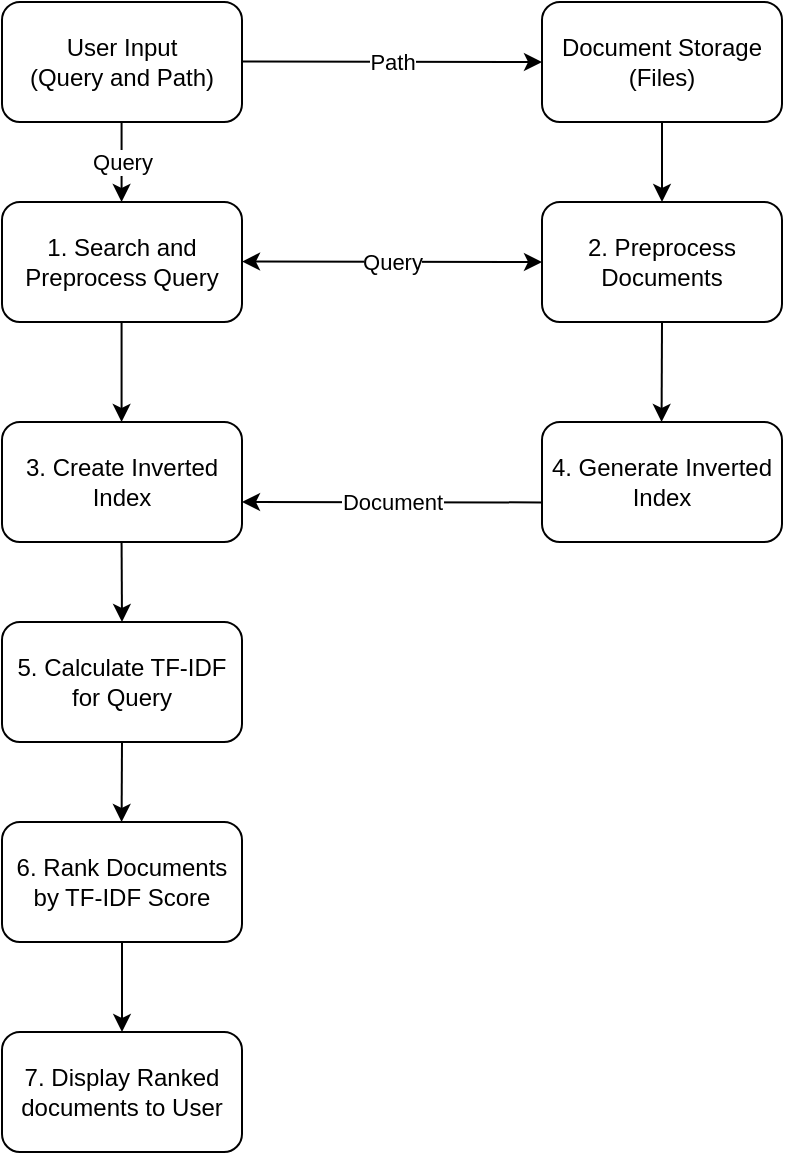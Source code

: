 <mxfile version="24.7.17">
  <diagram name="Page-1" id="siX0cTwjrGp8zKuslVbq">
    <mxGraphModel dx="1400" dy="575" grid="1" gridSize="10" guides="1" tooltips="1" connect="1" arrows="1" fold="1" page="1" pageScale="1" pageWidth="827" pageHeight="1169" math="0" shadow="0">
      <root>
        <mxCell id="0" />
        <mxCell id="1" parent="0" />
        <mxCell id="rCkbryS9UeWEup9spOi4-1" value="User Input&lt;div&gt;(Query and Path)&lt;/div&gt;" style="rounded=1;whiteSpace=wrap;html=1;" vertex="1" parent="1">
          <mxGeometry x="110" y="10" width="120" height="60" as="geometry" />
        </mxCell>
        <mxCell id="rCkbryS9UeWEup9spOi4-2" value="4. Generate Inverted Index" style="rounded=1;whiteSpace=wrap;html=1;" vertex="1" parent="1">
          <mxGeometry x="380" y="220" width="120" height="60" as="geometry" />
        </mxCell>
        <mxCell id="rCkbryS9UeWEup9spOi4-3" value="2. Preprocess Documents" style="rounded=1;whiteSpace=wrap;html=1;" vertex="1" parent="1">
          <mxGeometry x="380" y="110" width="120" height="60" as="geometry" />
        </mxCell>
        <mxCell id="rCkbryS9UeWEup9spOi4-4" value="Document Storage (Files)" style="rounded=1;whiteSpace=wrap;html=1;" vertex="1" parent="1">
          <mxGeometry x="380" y="10" width="120" height="60" as="geometry" />
        </mxCell>
        <mxCell id="rCkbryS9UeWEup9spOi4-5" value="&lt;span class=&quot;hljs-number&quot;&gt;7.&lt;/span&gt; Display Ranked documents &lt;span class=&quot;hljs-keyword&quot;&gt;to&lt;/span&gt; &lt;span class=&quot;hljs-keyword&quot;&gt;User&lt;/span&gt;" style="rounded=1;whiteSpace=wrap;html=1;" vertex="1" parent="1">
          <mxGeometry x="110" y="525" width="120" height="60" as="geometry" />
        </mxCell>
        <mxCell id="rCkbryS9UeWEup9spOi4-6" value="&lt;span class=&quot;hljs-number&quot;&gt;6.&lt;/span&gt; Rank Documents b&lt;span class=&quot;hljs-keyword&quot;&gt;y&lt;/span&gt; TF&lt;span class=&quot;hljs-operator&quot;&gt;-&lt;/span&gt;IDF Score" style="rounded=1;whiteSpace=wrap;html=1;" vertex="1" parent="1">
          <mxGeometry x="110" y="420" width="120" height="60" as="geometry" />
        </mxCell>
        <mxCell id="rCkbryS9UeWEup9spOi4-7" value="&lt;span class=&quot;hljs-number&quot;&gt;5.&lt;/span&gt; Calculate TF&lt;span class=&quot;hljs-operator&quot;&gt;-&lt;/span&gt;IDF for Query" style="rounded=1;whiteSpace=wrap;html=1;" vertex="1" parent="1">
          <mxGeometry x="110" y="320" width="120" height="60" as="geometry" />
        </mxCell>
        <mxCell id="rCkbryS9UeWEup9spOi4-8" value="&lt;span class=&quot;hljs-number&quot;&gt;3.&lt;/span&gt; &lt;span class=&quot;hljs-keyword&quot;&gt;Create&lt;/span&gt; Inverted Index" style="rounded=1;whiteSpace=wrap;html=1;" vertex="1" parent="1">
          <mxGeometry x="110" y="220" width="120" height="60" as="geometry" />
        </mxCell>
        <mxCell id="rCkbryS9UeWEup9spOi4-9" value="1. Search and Preprocess Query" style="rounded=1;whiteSpace=wrap;html=1;" vertex="1" parent="1">
          <mxGeometry x="110" y="110" width="120" height="60" as="geometry" />
        </mxCell>
        <mxCell id="rCkbryS9UeWEup9spOi4-10" value="" style="endArrow=classic;html=1;rounded=0;entryX=0;entryY=0.5;entryDx=0;entryDy=0;" edge="1" parent="1" target="rCkbryS9UeWEup9spOi4-4">
          <mxGeometry relative="1" as="geometry">
            <mxPoint x="230" y="39.79" as="sourcePoint" />
            <mxPoint x="330" y="39.79" as="targetPoint" />
          </mxGeometry>
        </mxCell>
        <mxCell id="rCkbryS9UeWEup9spOi4-11" value="Path" style="edgeLabel;resizable=0;html=1;;align=center;verticalAlign=middle;" connectable="0" vertex="1" parent="rCkbryS9UeWEup9spOi4-10">
          <mxGeometry relative="1" as="geometry" />
        </mxCell>
        <mxCell id="rCkbryS9UeWEup9spOi4-12" value="" style="endArrow=classic;html=1;rounded=0;" edge="1" parent="1">
          <mxGeometry relative="1" as="geometry">
            <mxPoint x="169.79" y="70" as="sourcePoint" />
            <mxPoint x="169.79" y="110" as="targetPoint" />
          </mxGeometry>
        </mxCell>
        <mxCell id="rCkbryS9UeWEup9spOi4-13" value="Query" style="edgeLabel;resizable=0;html=1;;align=center;verticalAlign=middle;" connectable="0" vertex="1" parent="rCkbryS9UeWEup9spOi4-12">
          <mxGeometry relative="1" as="geometry" />
        </mxCell>
        <mxCell id="rCkbryS9UeWEup9spOi4-14" value="" style="endArrow=classic;startArrow=classic;html=1;rounded=0;entryX=0;entryY=0.5;entryDx=0;entryDy=0;" edge="1" parent="1" target="rCkbryS9UeWEup9spOi4-3">
          <mxGeometry relative="1" as="geometry">
            <mxPoint x="230" y="139.79" as="sourcePoint" />
            <mxPoint x="330" y="139.79" as="targetPoint" />
          </mxGeometry>
        </mxCell>
        <mxCell id="rCkbryS9UeWEup9spOi4-15" value="Query" style="edgeLabel;resizable=0;html=1;;align=center;verticalAlign=middle;" connectable="0" vertex="1" parent="rCkbryS9UeWEup9spOi4-14">
          <mxGeometry relative="1" as="geometry" />
        </mxCell>
        <mxCell id="rCkbryS9UeWEup9spOi4-17" value="" style="endArrow=classic;html=1;rounded=0;entryX=0;entryY=0.5;entryDx=0;entryDy=0;" edge="1" parent="1">
          <mxGeometry relative="1" as="geometry">
            <mxPoint x="380" y="260.21" as="sourcePoint" />
            <mxPoint x="230" y="260" as="targetPoint" />
          </mxGeometry>
        </mxCell>
        <mxCell id="rCkbryS9UeWEup9spOi4-18" value="Document" style="edgeLabel;resizable=0;html=1;;align=center;verticalAlign=middle;" connectable="0" vertex="1" parent="rCkbryS9UeWEup9spOi4-17">
          <mxGeometry relative="1" as="geometry" />
        </mxCell>
        <mxCell id="rCkbryS9UeWEup9spOi4-19" value="" style="endArrow=classic;html=1;rounded=0;" edge="1" parent="1">
          <mxGeometry width="50" height="50" relative="1" as="geometry">
            <mxPoint x="169.79" y="170" as="sourcePoint" />
            <mxPoint x="169.79" y="220" as="targetPoint" />
          </mxGeometry>
        </mxCell>
        <mxCell id="rCkbryS9UeWEup9spOi4-20" value="" style="endArrow=classic;html=1;rounded=0;" edge="1" parent="1">
          <mxGeometry width="50" height="50" relative="1" as="geometry">
            <mxPoint x="169.79" y="280" as="sourcePoint" />
            <mxPoint x="170" y="320" as="targetPoint" />
          </mxGeometry>
        </mxCell>
        <mxCell id="rCkbryS9UeWEup9spOi4-21" value="" style="endArrow=classic;html=1;rounded=0;" edge="1" parent="1">
          <mxGeometry width="50" height="50" relative="1" as="geometry">
            <mxPoint x="170" y="380" as="sourcePoint" />
            <mxPoint x="169.79" y="420" as="targetPoint" />
          </mxGeometry>
        </mxCell>
        <mxCell id="rCkbryS9UeWEup9spOi4-22" value="" style="endArrow=classic;html=1;rounded=0;exitX=0.5;exitY=1;exitDx=0;exitDy=0;" edge="1" parent="1" source="rCkbryS9UeWEup9spOi4-6">
          <mxGeometry width="50" height="50" relative="1" as="geometry">
            <mxPoint x="170.21" y="485" as="sourcePoint" />
            <mxPoint x="170" y="525" as="targetPoint" />
          </mxGeometry>
        </mxCell>
        <mxCell id="rCkbryS9UeWEup9spOi4-23" value="" style="endArrow=classic;html=1;rounded=0;exitX=0.5;exitY=1;exitDx=0;exitDy=0;" edge="1" parent="1" source="rCkbryS9UeWEup9spOi4-3">
          <mxGeometry width="50" height="50" relative="1" as="geometry">
            <mxPoint x="440.0" y="180" as="sourcePoint" />
            <mxPoint x="439.79" y="220" as="targetPoint" />
          </mxGeometry>
        </mxCell>
        <mxCell id="rCkbryS9UeWEup9spOi4-24" value="" style="endArrow=classic;html=1;rounded=0;exitX=0.5;exitY=1;exitDx=0;exitDy=0;" edge="1" parent="1">
          <mxGeometry width="50" height="50" relative="1" as="geometry">
            <mxPoint x="440" y="70" as="sourcePoint" />
            <mxPoint x="440" y="110" as="targetPoint" />
          </mxGeometry>
        </mxCell>
      </root>
    </mxGraphModel>
  </diagram>
</mxfile>
